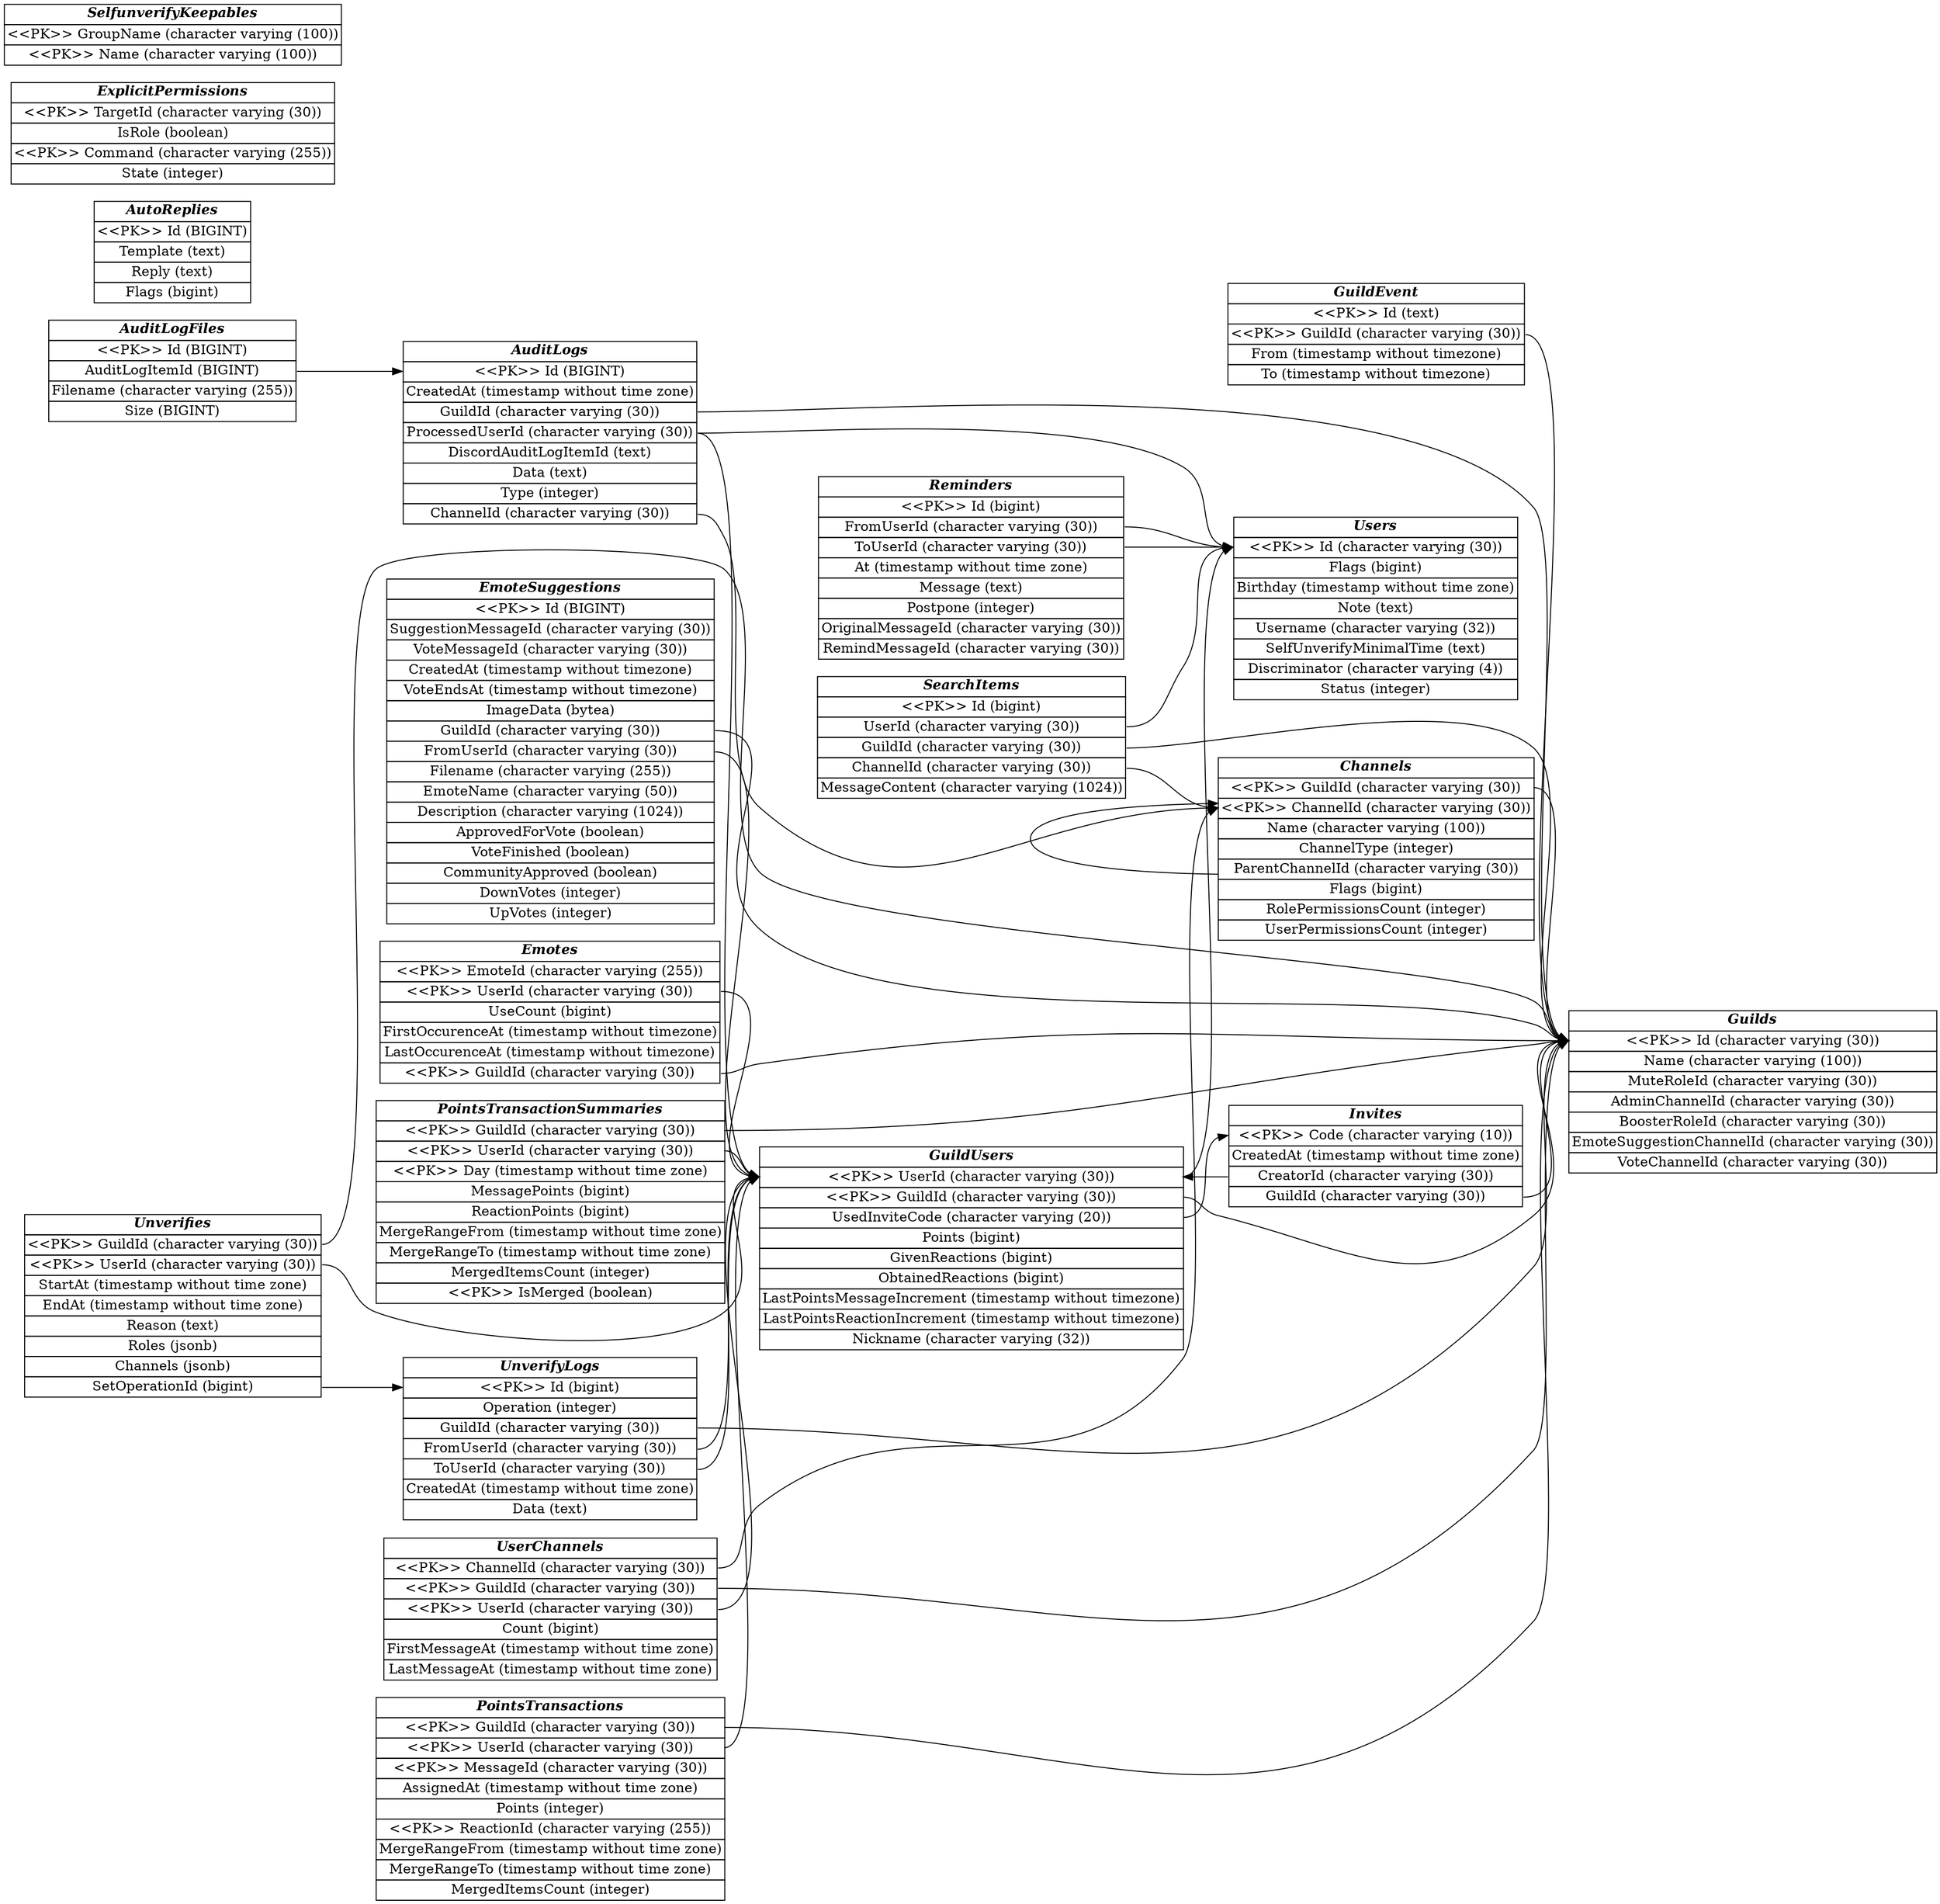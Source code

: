 digraph ER {
    rankdir=LR
    node[shape=plain]
    
    AuditLogFiles [label=<
        <table border="0" cellborder="1" cellspacing="0">
            <tr><td><i><b>AuditLogFiles</b></i></td></tr>
            <tr>
                <td port="Id">&lt;&lt;PK&gt;&gt; Id (BIGINT)</td>
            </tr>
            <tr>
                <td port="AuditLogItemId">AuditLogItemId (BIGINT)</td>
            </tr>
            <tr>
                <td port="Filename">Filename (character varying (255))</td>
            </tr>
            <tr>
                <td port="Size">Size (BIGINT)</td>
            </tr>
        </table>
    >];
    
    AuditLogs [label=<
        <table border="0" cellborder="1" cellspacing="0">
            <tr><td><i><b>AuditLogs</b></i></td></tr>
            <tr>
                <td port="Id">&lt;&lt;PK&gt;&gt; Id (BIGINT)</td>
            </tr>
            <tr>
                <td port="CreatedAt">CreatedAt (timestamp without time zone)</td>
            </tr>
            <tr>
                <td port="GuildId">GuildId (character varying (30))</td>
            </tr>
            <tr>
                <td port="ProcessedUserId">ProcessedUserId (character varying (30))</td>
            </tr>
            <tr>
                <td port="DiscordAuditLogItemId">DiscordAuditLogItemId (text)</td>
            </tr>
            <tr>
                <td port="Data">Data (text)</td>
            </tr>
            <tr>
                <td port="Type">Type (integer)</td>
            </tr>
            <tr>
                <td port="ChannelId">ChannelId (character varying (30))</td>
            </tr>
        </table>
    >];
    
    AutoReplies [label=<
        <table border="0" cellborder="1" cellspacing="0">
            <tr><td><i><b>AutoReplies</b></i></td></tr>
            <tr>
                <td port="Id">&lt;&lt;PK&gt;&gt; Id (BIGINT)</td>
            </tr>
            <tr>
                <td port="Template">Template (text)</td>
            </tr>
            <tr>
                <td port="Reply">Reply (text)</td>
            </tr>
            <tr>
                <td port="Flags">Flags (bigint)</td>
            </tr>
        </table>
    >];
    
    Channels [label=<
        <table border="0" cellborder="1" cellspacing="0">
            <tr><td><i><b>Channels</b></i></td></tr>
            <tr>
                <td port="GuildId">&lt;&lt;PK&gt;&gt; GuildId (character varying (30))</td>
            </tr>
            <tr>
                <td port="ChannelId">&lt;&lt;PK&gt;&gt; ChannelId (character varying (30))</td>
            </tr>
            <tr>
                <td port="Name">Name (character varying (100))</td>
            </tr>
            <tr>
                <td port="ChannelType">ChannelType (integer)</td>
            </tr>
            <tr>
                <td port="ParentChannelId">ParentChannelId (character varying (30))</td>
            </tr>
            <tr>
                <td port="Flags">Flags (bigint)</td>
            </tr>
            <tr>
                <td port="RolePermissionsCount">RolePermissionsCount (integer)</td>
            </tr>
            <tr>
                <td port="UserPermissionsCount">UserPermissionsCount (integer)</td>
            </tr>
        </table>
    >];
    
    EmoteSuggestions [label=<
        <table border="0" cellborder="1" cellspacing="0">
            <tr><td><i><b>EmoteSuggestions</b></i></td></tr>
            <tr>
                <td port="Id">&lt;&lt;PK&gt;&gt; Id (BIGINT)</td>
            </tr>
            <tr>
                <td port="SuggestionMessageId">SuggestionMessageId (character varying (30))</td>
            </tr>
            <tr>
                <td port="VoteMessageId">VoteMessageId (character varying (30))</td>
            </tr>
            <tr>
                <td port="CreatedAt">CreatedAt (timestamp without timezone)</td>
            </tr>
            <tr>
                <td port="VoteEndsAt">VoteEndsAt (timestamp without timezone)</td>
            </tr>
            <tr>
                <td port="ImageData">ImageData (bytea)</td>
            </tr>
            <tr>
                <td port="GuildId">GuildId (character varying (30))</td>
            </tr>
            <tr>
                <td port="FromUserId">FromUserId (character varying (30))</td>
            </tr>
            <tr>
                <td port="Filename">Filename (character varying (255))</td>
            </tr>
            <tr>
                <td port="EmoteName">EmoteName (character varying (50))</td>
            </tr>
            <tr>
                <td port="Description">Description (character varying (1024))</td>
            </tr>
            <tr>
                <td port="ApprovedForVote">ApprovedForVote (boolean)</td>
            </tr>
            <tr>
                <td port="VoteFinished">VoteFinished (boolean)</td>
            </tr>
            <tr>
                <td port="CommunityApproved">CommunityApproved (boolean)</td>
            </tr>
            <tr>
                <td port="DownVotes">DownVotes (integer)</td>
            </tr>
            <tr>
                <td port="UpVotes">UpVotes (integer)</td>
            </tr>
        </table>
    >];
    
    Emotes [label=<
        <table border="0" cellborder="1" cellspacing="0">
            <tr><td><i><b>Emotes</b></i></td></tr>
            <tr>
                <td port="EmoteId">&lt;&lt;PK&gt;&gt; EmoteId (character varying (255))</td>
            </tr>
            <tr>
                <td port="UserId">&lt;&lt;PK&gt;&gt; UserId (character varying (30))</td>
            </tr>
            <tr>
                <td port="UseCount">UseCount (bigint)</td>
            </tr>
            <tr>
                <td port="FirstOccurenceAt">FirstOccurenceAt (timestamp without timezone)</td>
            </tr>
            <tr>
                <td port="LastOccurenceAt">LastOccurenceAt (timestamp without timezone)</td>
            </tr>
            <tr>
                <td port="GuildId">&lt;&lt;PK&gt;&gt; GuildId (character varying (30))</td>
            </tr>
        </table>
    >];
    
    ExplicitPermissions [label=<
        <table border="0" cellborder="1" cellspacing="0">
            <tr><td><i><b>ExplicitPermissions</b></i></td></tr>
            <tr>
                <td port="TargetId">&lt;&lt;PK&gt;&gt; TargetId (character varying (30))</td>
            </tr>
            <tr>
                <td port="IsRole">IsRole (boolean)</td>
            </tr>
            <tr>
                <td port="Command">&lt;&lt;PK&gt;&gt; Command (character varying (255))</td>
            </tr>
            <tr>
                <td port="State">State (integer)</td>
            </tr>
        </table>
    >];
    
    GuildEvent [label=<
        <table border="0" cellborder="1" cellspacing="0">
            <tr><td><i><b>GuildEvent</b></i></td></tr>
            <tr>
                <td port="Id">&lt;&lt;PK&gt;&gt; Id (text)</td>
            </tr>
            <tr>
                <td port="GuildId">&lt;&lt;PK&gt;&gt; GuildId (character varying (30))</td>
            </tr>
            <tr>
                <td port="From">From (timestamp without timezone)</td>
            </tr>
            <tr>
                <td port="To">To (timestamp without timezone)</td>
            </tr>
        </table>
    >];
    
    GuildUsers [label=<
        <table border="0" cellborder="1" cellspacing="0">
            <tr><td><i><b>GuildUsers</b></i></td></tr>
            <tr>
                <td port="UserId">&lt;&lt;PK&gt;&gt; UserId (character varying (30))</td>
            </tr>
            <tr>
                <td port="GuildId">&lt;&lt;PK&gt;&gt; GuildId (character varying (30))</td>
            </tr>
            <tr>
                <td port="UsedInviteCode">UsedInviteCode (character varying (20))</td>
            </tr>
            <tr>
                <td port="Points">Points (bigint)</td>
            </tr>
            <tr>
                <td port="GivenReactions">GivenReactions (bigint)</td>
            </tr>
            <tr>
                <td port="ObtainedReactions">ObtainedReactions (bigint)</td>
            </tr>
            <tr>
                <td port="LastPointsMessageIncrement">LastPointsMessageIncrement (timestamp without timezone)</td>
            </tr>
            <tr>
                <td port="LastPointsReactionIncrement">LastPointsReactionIncrement (timestamp without timezone)</td>
            </tr>
            <tr>
                <td port="Nickname">Nickname (character varying (32))</td>
            </tr>
        </table>
    >];
    
    Guilds [label=<
        <table border="0" cellborder="1" cellspacing="0">
            <tr><td><i><b>Guilds</b></i></td></tr>
            <tr>
                <td port="Id">&lt;&lt;PK&gt;&gt; Id (character varying (30))</td>
            </tr>
            <tr>
                <td port="Name">Name (character varying (100))</td>
            </tr>
            <tr>
                <td port="MuteRoleId">MuteRoleId (character varying (30))</td>
            </tr>
            <tr>
                <td port="AdminChannelId">AdminChannelId (character varying (30))</td>
            </tr>
            <tr>
                <td port="BoosterRoleId">BoosterRoleId (character varying (30))</td>
            </tr>
            <tr>
                <td port="EmoteSuggestionChannelId">EmoteSuggestionChannelId (character varying (30))</td>
            </tr>
            <tr>
                <td port="VoteChannelId">VoteChannelId (character varying (30))</td>
            </tr>
        </table>
    >];
    
    Invites [label=<
        <table border="0" cellborder="1" cellspacing="0">
            <tr><td><i><b>Invites</b></i></td></tr>
            <tr>
                <td port="Code">&lt;&lt;PK&gt;&gt; Code (character varying (10))</td>
            </tr>
            <tr>
                <td port="CreatedAt">CreatedAt (timestamp without time zone)</td>
            </tr>
            <tr>
                <td port="CreatorId">CreatorId (character varying (30))</td>
            </tr>
            <tr>
                <td port="GuildId">GuildId (character varying (30))</td>
            </tr>
        </table>
    >];
    
    PointsTransactionSummaries [label=<
        <table border="0" cellborder="1" cellspacing="0">
            <tr><td><i><b>PointsTransactionSummaries</b></i></td></tr>
            <tr>
                <td port="GuildId">&lt;&lt;PK&gt;&gt; GuildId (character varying (30))</td>
            </tr>
            <tr>
                <td port="UserId">&lt;&lt;PK&gt;&gt; UserId (character varying (30))</td>
            </tr>
            <tr>
                <td port="Day">&lt;&lt;PK&gt;&gt; Day (timestamp without time zone)</td>
            </tr>
            <tr>
                <td port="MessagePoints">MessagePoints (bigint)</td>
            </tr>
            <tr>
                <td port="ReactionPoints">ReactionPoints (bigint)</td>
            </tr>
            <tr>
                <td port="MergeRangeFrom">MergeRangeFrom (timestamp without time zone)</td>
            </tr>
            <tr>
                <td port="MergeRangeTo">MergeRangeTo (timestamp without time zone)</td>
            </tr>
            <tr>
                <td port="MergedItemsCount">MergedItemsCount (integer)</td>
            </tr>
            <tr>
                <td port="IsMerged">&lt;&lt;PK&gt;&gt; IsMerged (boolean)</td>
            </tr>
        </table>
    >];
    
    PointsTransactions [label=<
        <table border="0" cellborder="1" cellspacing="0">
            <tr><td><i><b>PointsTransactions</b></i></td></tr>
            <tr>
                <td port="GuildId">&lt;&lt;PK&gt;&gt; GuildId (character varying (30))</td>
            </tr>
            <tr>
                <td port="UserId">&lt;&lt;PK&gt;&gt; UserId (character varying (30))</td>
            </tr>
            <tr>
                <td port="MessageId">&lt;&lt;PK&gt;&gt; MessageId (character varying (30))</td>
            </tr>
            <tr>
                <td port="AssignedAt">AssignedAt (timestamp without time zone)</td>
            </tr>
            <tr>
                <td port="Points">Points (integer)</td>
            </tr>
            <tr>
                <td port="ReactionId">&lt;&lt;PK&gt;&gt; ReactionId (character varying (255))</td>
            </tr>
            <tr>
                <td port="MergeRangeFrom">MergeRangeFrom (timestamp without time zone)</td>
            </tr>
            <tr>
                <td port="MergeRangeTo">MergeRangeTo (timestamp without time zone)</td>
            </tr>
            <tr>
                <td port="MergedItemsCount">MergedItemsCount (integer)</td>
            </tr>
        </table>
    >];
    
    Reminders [label=<
        <table border="0" cellborder="1" cellspacing="0">
            <tr><td><i><b>Reminders</b></i></td></tr>
            <tr>
                <td port="Id">&lt;&lt;PK&gt;&gt; Id (bigint)</td>
            </tr>
            <tr>
                <td port="FromUserId">FromUserId (character varying (30))</td>
            </tr>
            <tr>
                <td port="ToUserId">ToUserId (character varying (30))</td>
            </tr>
            <tr>
                <td port="At">At (timestamp without time zone)</td>
            </tr>
            <tr>
                <td port="Message">Message (text)</td>
            </tr>
            <tr>
                <td port="Postpone">Postpone (integer)</td>
            </tr>
            <tr>
                <td port="OriginalMessageId">OriginalMessageId (character varying (30))</td>
            </tr>
            <tr>
                <td port="RemindMessageId">RemindMessageId (character varying (30))</td>
            </tr>
        </table>
    >];
    
    SearchItems [label=<
        <table border="0" cellborder="1" cellspacing="0">
            <tr><td><i><b>SearchItems</b></i></td></tr>
            <tr>
                <td port="Id">&lt;&lt;PK&gt;&gt; Id (bigint)</td>
            </tr>
            <tr>
                <td port="UserId">UserId (character varying (30))</td>
            </tr>
            <tr>
                <td port="GuildId">GuildId (character varying (30))</td>
            </tr>
            <tr>
                <td port="ChannelId">ChannelId (character varying (30))</td>
            </tr>
            <tr>
                <td port="MessageContent">MessageContent (character varying (1024))</td>
            </tr>
        </table>
    >];
    
    SelfunverifyKeepables [label=<
        <table border="0" cellborder="1" cellspacing="0">
            <tr><td><i><b>SelfunverifyKeepables</b></i></td></tr>
            <tr>
                <td port="GroupName">&lt;&lt;PK&gt;&gt; GroupName (character varying (100))</td>
            </tr>
            <tr>
                <td port="Name">&lt;&lt;PK&gt;&gt; Name (character varying (100))</td>
            </tr>
        </table>
    >];
    
    Unverifies [label=<
        <table border="0" cellborder="1" cellspacing="0">
            <tr><td><i><b>Unverifies</b></i></td></tr>
            <tr>
                <td port="GuildId">&lt;&lt;PK&gt;&gt; GuildId (character varying (30))</td>
            </tr>
            <tr>
                <td port="UserId">&lt;&lt;PK&gt;&gt; UserId (character varying (30))</td>
            </tr>
            <tr>
                <td port="StartAt">StartAt (timestamp without time zone)</td>
            </tr>
            <tr>
                <td port="EndAt">EndAt (timestamp without time zone)</td>
            </tr>
            <tr>
                <td port="Reason">Reason (text)</td>
            </tr>
            <tr>
                <td port="Roles">Roles (jsonb)</td>
            </tr>
            <tr>
                <td port="Channels">Channels (jsonb)</td>
            </tr>
            <tr>
                <td port="SetOperationId">SetOperationId (bigint)</td>
            </tr>
        </table>
    >];
    
    UnverifyLogs [label=<
        <table border="0" cellborder="1" cellspacing="0">
            <tr><td><i><b>UnverifyLogs</b></i></td></tr>
            <tr>
                <td port="Id">&lt;&lt;PK&gt;&gt; Id (bigint)</td>
            </tr>
            <tr>
                <td port="Operation">Operation (integer)</td>
            </tr>
            <tr>
                <td port="GuildId">GuildId (character varying (30))</td>
            </tr>
            <tr>
                <td port="FromUserId">FromUserId (character varying (30))</td>
            </tr>
            <tr>
                <td port="ToUserId">ToUserId (character varying (30))</td>
            </tr>
            <tr>
                <td port="CreatedAt">CreatedAt (timestamp without time zone)</td>
            </tr>
            <tr>
                <td port="Data">Data (text)</td>
            </tr>
        </table>
    >];
    
    UserChannels [label=<
        <table border="0" cellborder="1" cellspacing="0">
            <tr><td><i><b>UserChannels</b></i></td></tr>
            <tr>
                <td port="ChannelId">&lt;&lt;PK&gt;&gt; ChannelId (character varying (30))</td>
            </tr>
            <tr>
                <td port="GuildId">&lt;&lt;PK&gt;&gt; GuildId (character varying (30))</td>
            </tr>
            <tr>
                <td port="UserId">&lt;&lt;PK&gt;&gt; UserId (character varying (30))</td>
            </tr>
            <tr>
                <td port="Count">Count (bigint)</td>
            </tr>
            <tr>
                <td port="FirstMessageAt">FirstMessageAt (timestamp without time zone)</td>
            </tr>
            <tr>
                <td port="LastMessageAt">LastMessageAt (timestamp without time zone)</td>
            </tr>
        </table>
    >];
    
    Users [label=<
        <table border="0" cellborder="1" cellspacing="0">
            <tr><td><i><b>Users</b></i></td></tr>
            <tr>
                <td port="Id">&lt;&lt;PK&gt;&gt; Id (character varying (30))</td>
            </tr>
            <tr>
                <td port="Flags">Flags (bigint)</td>
            </tr>
            <tr>
                <td port="Birthday">Birthday (timestamp without time zone)</td>
            </tr>
            <tr>
                <td port="Note">Note (text)</td>
            </tr>
            <tr>
                <td port="Username">Username (character varying (32))</td>
            </tr>
            <tr>
                <td port="SelfUnverifyMinimalTime">SelfUnverifyMinimalTime (text)</td>
            </tr>
            <tr>
                <td port="Discriminator">Discriminator (character varying (4))</td>
            </tr>
            <tr>
                <td port="Status">Status (integer)</td>
            </tr>
        </table>
    >];
    
    GuildUsers:UserId -> Users:Id
    GuildUsers:GuildId -> Guilds:Id
    GuildUsers:UsedInviteCode -> Invites:Code
    
    Invites:CreatorId -> GuildUsers:UserId
    Invites:GuildId -> Guilds:Id
    
    Emotes:UserId -> GuildUsers:UserId
    Emotes:GuildId -> Guilds:Id
    
    Reminders:FromUserId -> Users:Id
    Reminders:ToUserId -> Users:Id
    
    UserChannels:GuildId -> Guilds:Id
    UserChannels:UserId -> GuildUsers:UserId
    UserChannels:ChannelId -> Channels:ChannelId
    
    Channels:GuildId -> Guilds:Id
    Channels:ParentChannelId -> Channels:ChannelId
    
    SearchItems:UserId -> Users:Id
    SearchItems:ChannelId -> Channels:ChannelId
    SearchItems:GuildId -> Guilds:Id
    
    Unverifies:UserId -> GuildUsers:UserId
    Unverifies:SetOperationId -> UnverifyLogs:Id
    Unverifies:GuildId -> Guilds:Id
    
    UnverifyLogs:FromUserId -> GuildUsers:UserId
    UnverifyLogs:ToUserId -> GuildUsers:UserId
    UnverifyLogs:GuildId -> Guilds:Id
    
    AuditLogs:GuildId -> Guilds:Id
    AuditLogs:ProcessedUserId -> GuildUsers:UserId
    AuditLogs:ProcessedUserId -> Users:Id
    AuditLogs:ChannelId -> Channels:ChannelId
    
    AuditLogFiles:AuditLogItemId -> AuditLogs:Id
    
    GuildEvent:GuildId -> Guilds:Id
    
    EmoteSuggestions:GuildId -> Guilds:Id
    EmoteSuggestions:FromUserId -> GuildUsers:UserId
    
    PointsTransactions:GuildId -> Guilds:Id
    PointsTransactions:UserId -> GuildUsers:UserId
    
    PointsTransactionSummaries:GuildId -> Guilds:Id
    PointsTransactionSummaries:UserId -> GuildUsers:UserId
}
